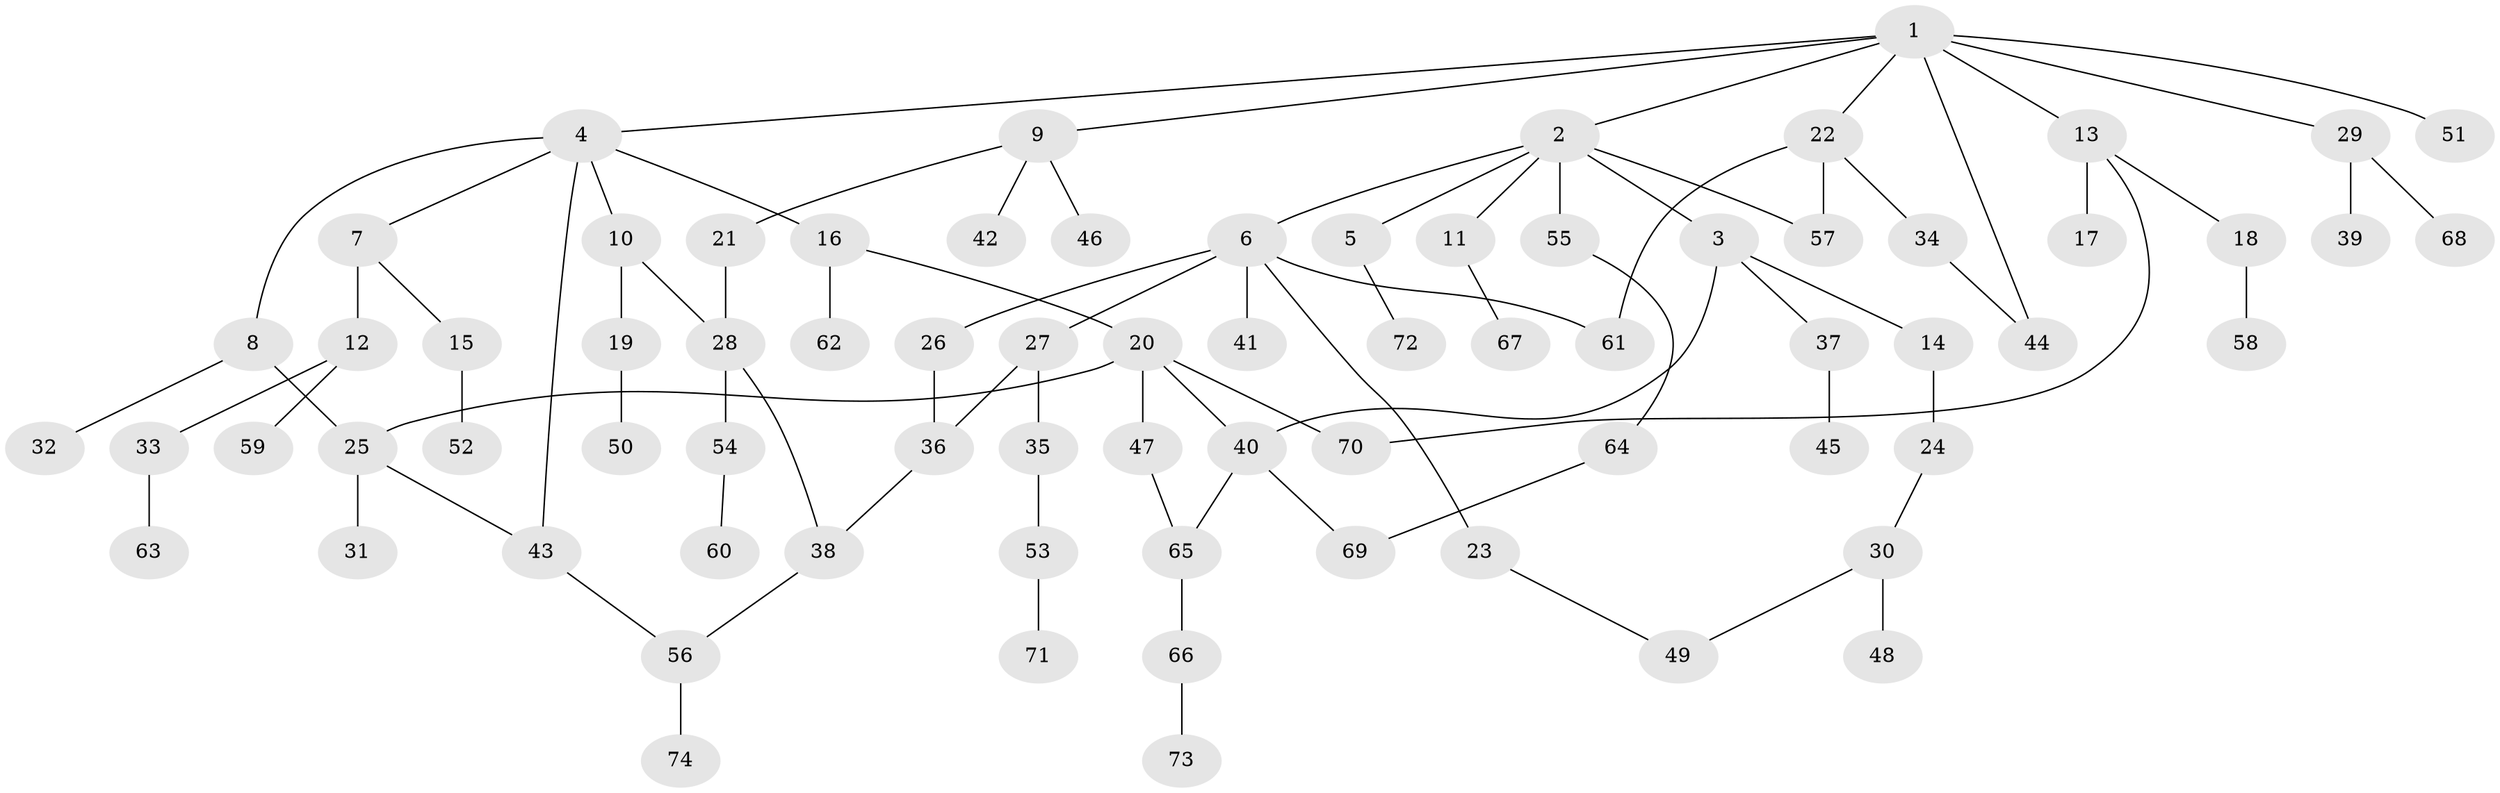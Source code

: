 // original degree distribution, {9: 0.006756756756756757, 8: 0.006756756756756757, 6: 0.02702702702702703, 7: 0.013513513513513514, 3: 0.14864864864864866, 5: 0.02027027027027027, 4: 0.08783783783783784, 2: 0.22972972972972974, 1: 0.4594594594594595}
// Generated by graph-tools (version 1.1) at 2025/34/03/09/25 02:34:08]
// undirected, 74 vertices, 87 edges
graph export_dot {
graph [start="1"]
  node [color=gray90,style=filled];
  1;
  2;
  3;
  4;
  5;
  6;
  7;
  8;
  9;
  10;
  11;
  12;
  13;
  14;
  15;
  16;
  17;
  18;
  19;
  20;
  21;
  22;
  23;
  24;
  25;
  26;
  27;
  28;
  29;
  30;
  31;
  32;
  33;
  34;
  35;
  36;
  37;
  38;
  39;
  40;
  41;
  42;
  43;
  44;
  45;
  46;
  47;
  48;
  49;
  50;
  51;
  52;
  53;
  54;
  55;
  56;
  57;
  58;
  59;
  60;
  61;
  62;
  63;
  64;
  65;
  66;
  67;
  68;
  69;
  70;
  71;
  72;
  73;
  74;
  1 -- 2 [weight=1.0];
  1 -- 4 [weight=1.0];
  1 -- 9 [weight=1.0];
  1 -- 13 [weight=1.0];
  1 -- 22 [weight=1.0];
  1 -- 29 [weight=1.0];
  1 -- 44 [weight=1.0];
  1 -- 51 [weight=1.0];
  2 -- 3 [weight=1.0];
  2 -- 5 [weight=1.0];
  2 -- 6 [weight=1.0];
  2 -- 11 [weight=1.0];
  2 -- 55 [weight=1.0];
  2 -- 57 [weight=1.0];
  3 -- 14 [weight=1.0];
  3 -- 37 [weight=1.0];
  3 -- 40 [weight=2.0];
  4 -- 7 [weight=1.0];
  4 -- 8 [weight=1.0];
  4 -- 10 [weight=1.0];
  4 -- 16 [weight=1.0];
  4 -- 43 [weight=1.0];
  5 -- 72 [weight=1.0];
  6 -- 23 [weight=1.0];
  6 -- 26 [weight=1.0];
  6 -- 27 [weight=1.0];
  6 -- 41 [weight=1.0];
  6 -- 61 [weight=1.0];
  7 -- 12 [weight=3.0];
  7 -- 15 [weight=1.0];
  8 -- 25 [weight=2.0];
  8 -- 32 [weight=1.0];
  9 -- 21 [weight=1.0];
  9 -- 42 [weight=1.0];
  9 -- 46 [weight=1.0];
  10 -- 19 [weight=1.0];
  10 -- 28 [weight=1.0];
  11 -- 67 [weight=1.0];
  12 -- 33 [weight=1.0];
  12 -- 59 [weight=1.0];
  13 -- 17 [weight=3.0];
  13 -- 18 [weight=1.0];
  13 -- 70 [weight=1.0];
  14 -- 24 [weight=2.0];
  15 -- 52 [weight=1.0];
  16 -- 20 [weight=1.0];
  16 -- 62 [weight=1.0];
  18 -- 58 [weight=1.0];
  19 -- 50 [weight=1.0];
  20 -- 25 [weight=1.0];
  20 -- 40 [weight=1.0];
  20 -- 47 [weight=1.0];
  20 -- 70 [weight=1.0];
  21 -- 28 [weight=1.0];
  22 -- 34 [weight=1.0];
  22 -- 57 [weight=1.0];
  22 -- 61 [weight=2.0];
  23 -- 49 [weight=1.0];
  24 -- 30 [weight=1.0];
  25 -- 31 [weight=1.0];
  25 -- 43 [weight=1.0];
  26 -- 36 [weight=1.0];
  27 -- 35 [weight=3.0];
  27 -- 36 [weight=1.0];
  28 -- 38 [weight=1.0];
  28 -- 54 [weight=1.0];
  29 -- 39 [weight=2.0];
  29 -- 68 [weight=1.0];
  30 -- 48 [weight=1.0];
  30 -- 49 [weight=1.0];
  33 -- 63 [weight=1.0];
  34 -- 44 [weight=1.0];
  35 -- 53 [weight=1.0];
  36 -- 38 [weight=1.0];
  37 -- 45 [weight=1.0];
  38 -- 56 [weight=1.0];
  40 -- 65 [weight=1.0];
  40 -- 69 [weight=1.0];
  43 -- 56 [weight=1.0];
  47 -- 65 [weight=1.0];
  53 -- 71 [weight=1.0];
  54 -- 60 [weight=1.0];
  55 -- 64 [weight=1.0];
  56 -- 74 [weight=1.0];
  64 -- 69 [weight=1.0];
  65 -- 66 [weight=1.0];
  66 -- 73 [weight=1.0];
}
